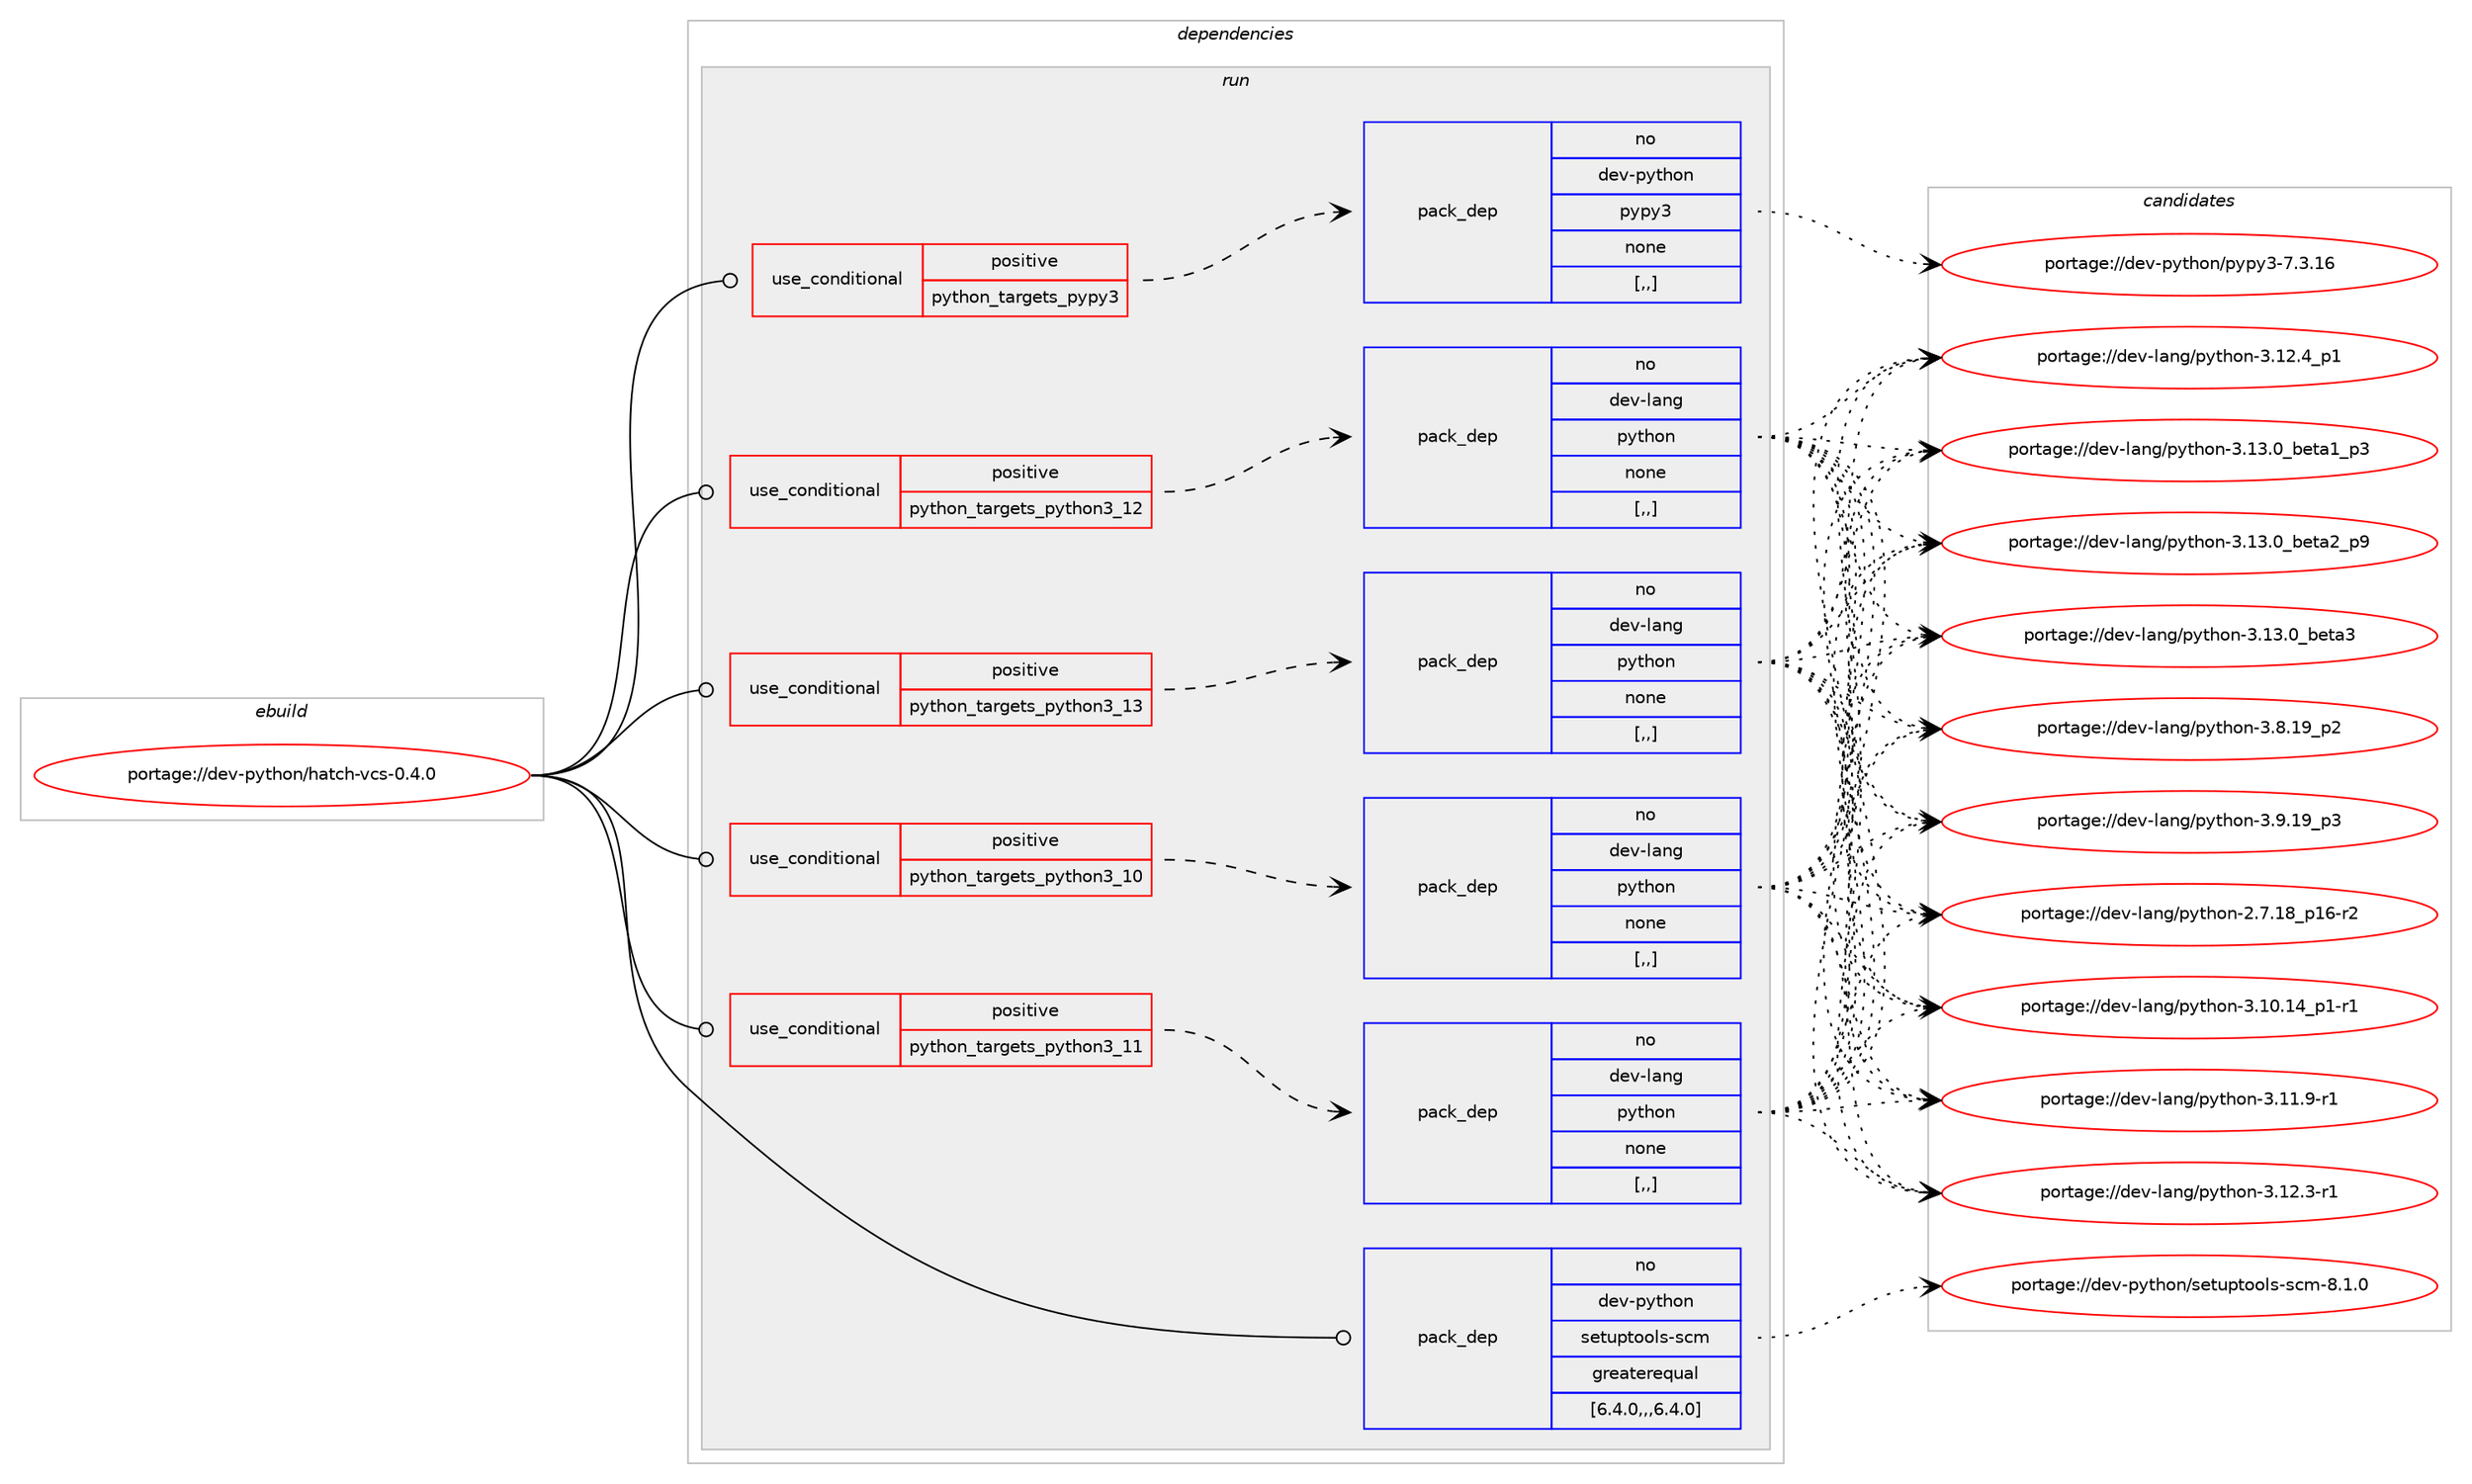 digraph prolog {

# *************
# Graph options
# *************

newrank=true;
concentrate=true;
compound=true;
graph [rankdir=LR,fontname=Helvetica,fontsize=10,ranksep=1.5];#, ranksep=2.5, nodesep=0.2];
edge  [arrowhead=vee];
node  [fontname=Helvetica,fontsize=10];

# **********
# The ebuild
# **********

subgraph cluster_leftcol {
color=gray;
rank=same;
label=<<i>ebuild</i>>;
id [label="portage://dev-python/hatch-vcs-0.4.0", color=red, width=4, href="../dev-python/hatch-vcs-0.4.0.svg"];
}

# ****************
# The dependencies
# ****************

subgraph cluster_midcol {
color=gray;
label=<<i>dependencies</i>>;
subgraph cluster_compile {
fillcolor="#eeeeee";
style=filled;
label=<<i>compile</i>>;
}
subgraph cluster_compileandrun {
fillcolor="#eeeeee";
style=filled;
label=<<i>compile and run</i>>;
}
subgraph cluster_run {
fillcolor="#eeeeee";
style=filled;
label=<<i>run</i>>;
subgraph cond32317 {
dependency144092 [label=<<TABLE BORDER="0" CELLBORDER="1" CELLSPACING="0" CELLPADDING="4"><TR><TD ROWSPAN="3" CELLPADDING="10">use_conditional</TD></TR><TR><TD>positive</TD></TR><TR><TD>python_targets_pypy3</TD></TR></TABLE>>, shape=none, color=red];
subgraph pack110560 {
dependency144093 [label=<<TABLE BORDER="0" CELLBORDER="1" CELLSPACING="0" CELLPADDING="4" WIDTH="220"><TR><TD ROWSPAN="6" CELLPADDING="30">pack_dep</TD></TR><TR><TD WIDTH="110">no</TD></TR><TR><TD>dev-python</TD></TR><TR><TD>pypy3</TD></TR><TR><TD>none</TD></TR><TR><TD>[,,]</TD></TR></TABLE>>, shape=none, color=blue];
}
dependency144092:e -> dependency144093:w [weight=20,style="dashed",arrowhead="vee"];
}
id:e -> dependency144092:w [weight=20,style="solid",arrowhead="odot"];
subgraph cond32318 {
dependency144094 [label=<<TABLE BORDER="0" CELLBORDER="1" CELLSPACING="0" CELLPADDING="4"><TR><TD ROWSPAN="3" CELLPADDING="10">use_conditional</TD></TR><TR><TD>positive</TD></TR><TR><TD>python_targets_python3_10</TD></TR></TABLE>>, shape=none, color=red];
subgraph pack110561 {
dependency144095 [label=<<TABLE BORDER="0" CELLBORDER="1" CELLSPACING="0" CELLPADDING="4" WIDTH="220"><TR><TD ROWSPAN="6" CELLPADDING="30">pack_dep</TD></TR><TR><TD WIDTH="110">no</TD></TR><TR><TD>dev-lang</TD></TR><TR><TD>python</TD></TR><TR><TD>none</TD></TR><TR><TD>[,,]</TD></TR></TABLE>>, shape=none, color=blue];
}
dependency144094:e -> dependency144095:w [weight=20,style="dashed",arrowhead="vee"];
}
id:e -> dependency144094:w [weight=20,style="solid",arrowhead="odot"];
subgraph cond32319 {
dependency144096 [label=<<TABLE BORDER="0" CELLBORDER="1" CELLSPACING="0" CELLPADDING="4"><TR><TD ROWSPAN="3" CELLPADDING="10">use_conditional</TD></TR><TR><TD>positive</TD></TR><TR><TD>python_targets_python3_11</TD></TR></TABLE>>, shape=none, color=red];
subgraph pack110562 {
dependency144097 [label=<<TABLE BORDER="0" CELLBORDER="1" CELLSPACING="0" CELLPADDING="4" WIDTH="220"><TR><TD ROWSPAN="6" CELLPADDING="30">pack_dep</TD></TR><TR><TD WIDTH="110">no</TD></TR><TR><TD>dev-lang</TD></TR><TR><TD>python</TD></TR><TR><TD>none</TD></TR><TR><TD>[,,]</TD></TR></TABLE>>, shape=none, color=blue];
}
dependency144096:e -> dependency144097:w [weight=20,style="dashed",arrowhead="vee"];
}
id:e -> dependency144096:w [weight=20,style="solid",arrowhead="odot"];
subgraph cond32320 {
dependency144098 [label=<<TABLE BORDER="0" CELLBORDER="1" CELLSPACING="0" CELLPADDING="4"><TR><TD ROWSPAN="3" CELLPADDING="10">use_conditional</TD></TR><TR><TD>positive</TD></TR><TR><TD>python_targets_python3_12</TD></TR></TABLE>>, shape=none, color=red];
subgraph pack110563 {
dependency144099 [label=<<TABLE BORDER="0" CELLBORDER="1" CELLSPACING="0" CELLPADDING="4" WIDTH="220"><TR><TD ROWSPAN="6" CELLPADDING="30">pack_dep</TD></TR><TR><TD WIDTH="110">no</TD></TR><TR><TD>dev-lang</TD></TR><TR><TD>python</TD></TR><TR><TD>none</TD></TR><TR><TD>[,,]</TD></TR></TABLE>>, shape=none, color=blue];
}
dependency144098:e -> dependency144099:w [weight=20,style="dashed",arrowhead="vee"];
}
id:e -> dependency144098:w [weight=20,style="solid",arrowhead="odot"];
subgraph cond32321 {
dependency144100 [label=<<TABLE BORDER="0" CELLBORDER="1" CELLSPACING="0" CELLPADDING="4"><TR><TD ROWSPAN="3" CELLPADDING="10">use_conditional</TD></TR><TR><TD>positive</TD></TR><TR><TD>python_targets_python3_13</TD></TR></TABLE>>, shape=none, color=red];
subgraph pack110564 {
dependency144101 [label=<<TABLE BORDER="0" CELLBORDER="1" CELLSPACING="0" CELLPADDING="4" WIDTH="220"><TR><TD ROWSPAN="6" CELLPADDING="30">pack_dep</TD></TR><TR><TD WIDTH="110">no</TD></TR><TR><TD>dev-lang</TD></TR><TR><TD>python</TD></TR><TR><TD>none</TD></TR><TR><TD>[,,]</TD></TR></TABLE>>, shape=none, color=blue];
}
dependency144100:e -> dependency144101:w [weight=20,style="dashed",arrowhead="vee"];
}
id:e -> dependency144100:w [weight=20,style="solid",arrowhead="odot"];
subgraph pack110565 {
dependency144102 [label=<<TABLE BORDER="0" CELLBORDER="1" CELLSPACING="0" CELLPADDING="4" WIDTH="220"><TR><TD ROWSPAN="6" CELLPADDING="30">pack_dep</TD></TR><TR><TD WIDTH="110">no</TD></TR><TR><TD>dev-python</TD></TR><TR><TD>setuptools-scm</TD></TR><TR><TD>greaterequal</TD></TR><TR><TD>[6.4.0,,,6.4.0]</TD></TR></TABLE>>, shape=none, color=blue];
}
id:e -> dependency144102:w [weight=20,style="solid",arrowhead="odot"];
}
}

# **************
# The candidates
# **************

subgraph cluster_choices {
rank=same;
color=gray;
label=<<i>candidates</i>>;

subgraph choice110560 {
color=black;
nodesep=1;
choice10010111845112121116104111110471121211121215145554651464954 [label="portage://dev-python/pypy3-7.3.16", color=red, width=4,href="../dev-python/pypy3-7.3.16.svg"];
dependency144093:e -> choice10010111845112121116104111110471121211121215145554651464954:w [style=dotted,weight="100"];
}
subgraph choice110561 {
color=black;
nodesep=1;
choice100101118451089711010347112121116104111110455046554649569511249544511450 [label="portage://dev-lang/python-2.7.18_p16-r2", color=red, width=4,href="../dev-lang/python-2.7.18_p16-r2.svg"];
choice100101118451089711010347112121116104111110455146494846495295112494511449 [label="portage://dev-lang/python-3.10.14_p1-r1", color=red, width=4,href="../dev-lang/python-3.10.14_p1-r1.svg"];
choice100101118451089711010347112121116104111110455146494946574511449 [label="portage://dev-lang/python-3.11.9-r1", color=red, width=4,href="../dev-lang/python-3.11.9-r1.svg"];
choice100101118451089711010347112121116104111110455146495046514511449 [label="portage://dev-lang/python-3.12.3-r1", color=red, width=4,href="../dev-lang/python-3.12.3-r1.svg"];
choice100101118451089711010347112121116104111110455146495046529511249 [label="portage://dev-lang/python-3.12.4_p1", color=red, width=4,href="../dev-lang/python-3.12.4_p1.svg"];
choice10010111845108971101034711212111610411111045514649514648959810111697499511251 [label="portage://dev-lang/python-3.13.0_beta1_p3", color=red, width=4,href="../dev-lang/python-3.13.0_beta1_p3.svg"];
choice10010111845108971101034711212111610411111045514649514648959810111697509511257 [label="portage://dev-lang/python-3.13.0_beta2_p9", color=red, width=4,href="../dev-lang/python-3.13.0_beta2_p9.svg"];
choice1001011184510897110103471121211161041111104551464951464895981011169751 [label="portage://dev-lang/python-3.13.0_beta3", color=red, width=4,href="../dev-lang/python-3.13.0_beta3.svg"];
choice100101118451089711010347112121116104111110455146564649579511250 [label="portage://dev-lang/python-3.8.19_p2", color=red, width=4,href="../dev-lang/python-3.8.19_p2.svg"];
choice100101118451089711010347112121116104111110455146574649579511251 [label="portage://dev-lang/python-3.9.19_p3", color=red, width=4,href="../dev-lang/python-3.9.19_p3.svg"];
dependency144095:e -> choice100101118451089711010347112121116104111110455046554649569511249544511450:w [style=dotted,weight="100"];
dependency144095:e -> choice100101118451089711010347112121116104111110455146494846495295112494511449:w [style=dotted,weight="100"];
dependency144095:e -> choice100101118451089711010347112121116104111110455146494946574511449:w [style=dotted,weight="100"];
dependency144095:e -> choice100101118451089711010347112121116104111110455146495046514511449:w [style=dotted,weight="100"];
dependency144095:e -> choice100101118451089711010347112121116104111110455146495046529511249:w [style=dotted,weight="100"];
dependency144095:e -> choice10010111845108971101034711212111610411111045514649514648959810111697499511251:w [style=dotted,weight="100"];
dependency144095:e -> choice10010111845108971101034711212111610411111045514649514648959810111697509511257:w [style=dotted,weight="100"];
dependency144095:e -> choice1001011184510897110103471121211161041111104551464951464895981011169751:w [style=dotted,weight="100"];
dependency144095:e -> choice100101118451089711010347112121116104111110455146564649579511250:w [style=dotted,weight="100"];
dependency144095:e -> choice100101118451089711010347112121116104111110455146574649579511251:w [style=dotted,weight="100"];
}
subgraph choice110562 {
color=black;
nodesep=1;
choice100101118451089711010347112121116104111110455046554649569511249544511450 [label="portage://dev-lang/python-2.7.18_p16-r2", color=red, width=4,href="../dev-lang/python-2.7.18_p16-r2.svg"];
choice100101118451089711010347112121116104111110455146494846495295112494511449 [label="portage://dev-lang/python-3.10.14_p1-r1", color=red, width=4,href="../dev-lang/python-3.10.14_p1-r1.svg"];
choice100101118451089711010347112121116104111110455146494946574511449 [label="portage://dev-lang/python-3.11.9-r1", color=red, width=4,href="../dev-lang/python-3.11.9-r1.svg"];
choice100101118451089711010347112121116104111110455146495046514511449 [label="portage://dev-lang/python-3.12.3-r1", color=red, width=4,href="../dev-lang/python-3.12.3-r1.svg"];
choice100101118451089711010347112121116104111110455146495046529511249 [label="portage://dev-lang/python-3.12.4_p1", color=red, width=4,href="../dev-lang/python-3.12.4_p1.svg"];
choice10010111845108971101034711212111610411111045514649514648959810111697499511251 [label="portage://dev-lang/python-3.13.0_beta1_p3", color=red, width=4,href="../dev-lang/python-3.13.0_beta1_p3.svg"];
choice10010111845108971101034711212111610411111045514649514648959810111697509511257 [label="portage://dev-lang/python-3.13.0_beta2_p9", color=red, width=4,href="../dev-lang/python-3.13.0_beta2_p9.svg"];
choice1001011184510897110103471121211161041111104551464951464895981011169751 [label="portage://dev-lang/python-3.13.0_beta3", color=red, width=4,href="../dev-lang/python-3.13.0_beta3.svg"];
choice100101118451089711010347112121116104111110455146564649579511250 [label="portage://dev-lang/python-3.8.19_p2", color=red, width=4,href="../dev-lang/python-3.8.19_p2.svg"];
choice100101118451089711010347112121116104111110455146574649579511251 [label="portage://dev-lang/python-3.9.19_p3", color=red, width=4,href="../dev-lang/python-3.9.19_p3.svg"];
dependency144097:e -> choice100101118451089711010347112121116104111110455046554649569511249544511450:w [style=dotted,weight="100"];
dependency144097:e -> choice100101118451089711010347112121116104111110455146494846495295112494511449:w [style=dotted,weight="100"];
dependency144097:e -> choice100101118451089711010347112121116104111110455146494946574511449:w [style=dotted,weight="100"];
dependency144097:e -> choice100101118451089711010347112121116104111110455146495046514511449:w [style=dotted,weight="100"];
dependency144097:e -> choice100101118451089711010347112121116104111110455146495046529511249:w [style=dotted,weight="100"];
dependency144097:e -> choice10010111845108971101034711212111610411111045514649514648959810111697499511251:w [style=dotted,weight="100"];
dependency144097:e -> choice10010111845108971101034711212111610411111045514649514648959810111697509511257:w [style=dotted,weight="100"];
dependency144097:e -> choice1001011184510897110103471121211161041111104551464951464895981011169751:w [style=dotted,weight="100"];
dependency144097:e -> choice100101118451089711010347112121116104111110455146564649579511250:w [style=dotted,weight="100"];
dependency144097:e -> choice100101118451089711010347112121116104111110455146574649579511251:w [style=dotted,weight="100"];
}
subgraph choice110563 {
color=black;
nodesep=1;
choice100101118451089711010347112121116104111110455046554649569511249544511450 [label="portage://dev-lang/python-2.7.18_p16-r2", color=red, width=4,href="../dev-lang/python-2.7.18_p16-r2.svg"];
choice100101118451089711010347112121116104111110455146494846495295112494511449 [label="portage://dev-lang/python-3.10.14_p1-r1", color=red, width=4,href="../dev-lang/python-3.10.14_p1-r1.svg"];
choice100101118451089711010347112121116104111110455146494946574511449 [label="portage://dev-lang/python-3.11.9-r1", color=red, width=4,href="../dev-lang/python-3.11.9-r1.svg"];
choice100101118451089711010347112121116104111110455146495046514511449 [label="portage://dev-lang/python-3.12.3-r1", color=red, width=4,href="../dev-lang/python-3.12.3-r1.svg"];
choice100101118451089711010347112121116104111110455146495046529511249 [label="portage://dev-lang/python-3.12.4_p1", color=red, width=4,href="../dev-lang/python-3.12.4_p1.svg"];
choice10010111845108971101034711212111610411111045514649514648959810111697499511251 [label="portage://dev-lang/python-3.13.0_beta1_p3", color=red, width=4,href="../dev-lang/python-3.13.0_beta1_p3.svg"];
choice10010111845108971101034711212111610411111045514649514648959810111697509511257 [label="portage://dev-lang/python-3.13.0_beta2_p9", color=red, width=4,href="../dev-lang/python-3.13.0_beta2_p9.svg"];
choice1001011184510897110103471121211161041111104551464951464895981011169751 [label="portage://dev-lang/python-3.13.0_beta3", color=red, width=4,href="../dev-lang/python-3.13.0_beta3.svg"];
choice100101118451089711010347112121116104111110455146564649579511250 [label="portage://dev-lang/python-3.8.19_p2", color=red, width=4,href="../dev-lang/python-3.8.19_p2.svg"];
choice100101118451089711010347112121116104111110455146574649579511251 [label="portage://dev-lang/python-3.9.19_p3", color=red, width=4,href="../dev-lang/python-3.9.19_p3.svg"];
dependency144099:e -> choice100101118451089711010347112121116104111110455046554649569511249544511450:w [style=dotted,weight="100"];
dependency144099:e -> choice100101118451089711010347112121116104111110455146494846495295112494511449:w [style=dotted,weight="100"];
dependency144099:e -> choice100101118451089711010347112121116104111110455146494946574511449:w [style=dotted,weight="100"];
dependency144099:e -> choice100101118451089711010347112121116104111110455146495046514511449:w [style=dotted,weight="100"];
dependency144099:e -> choice100101118451089711010347112121116104111110455146495046529511249:w [style=dotted,weight="100"];
dependency144099:e -> choice10010111845108971101034711212111610411111045514649514648959810111697499511251:w [style=dotted,weight="100"];
dependency144099:e -> choice10010111845108971101034711212111610411111045514649514648959810111697509511257:w [style=dotted,weight="100"];
dependency144099:e -> choice1001011184510897110103471121211161041111104551464951464895981011169751:w [style=dotted,weight="100"];
dependency144099:e -> choice100101118451089711010347112121116104111110455146564649579511250:w [style=dotted,weight="100"];
dependency144099:e -> choice100101118451089711010347112121116104111110455146574649579511251:w [style=dotted,weight="100"];
}
subgraph choice110564 {
color=black;
nodesep=1;
choice100101118451089711010347112121116104111110455046554649569511249544511450 [label="portage://dev-lang/python-2.7.18_p16-r2", color=red, width=4,href="../dev-lang/python-2.7.18_p16-r2.svg"];
choice100101118451089711010347112121116104111110455146494846495295112494511449 [label="portage://dev-lang/python-3.10.14_p1-r1", color=red, width=4,href="../dev-lang/python-3.10.14_p1-r1.svg"];
choice100101118451089711010347112121116104111110455146494946574511449 [label="portage://dev-lang/python-3.11.9-r1", color=red, width=4,href="../dev-lang/python-3.11.9-r1.svg"];
choice100101118451089711010347112121116104111110455146495046514511449 [label="portage://dev-lang/python-3.12.3-r1", color=red, width=4,href="../dev-lang/python-3.12.3-r1.svg"];
choice100101118451089711010347112121116104111110455146495046529511249 [label="portage://dev-lang/python-3.12.4_p1", color=red, width=4,href="../dev-lang/python-3.12.4_p1.svg"];
choice10010111845108971101034711212111610411111045514649514648959810111697499511251 [label="portage://dev-lang/python-3.13.0_beta1_p3", color=red, width=4,href="../dev-lang/python-3.13.0_beta1_p3.svg"];
choice10010111845108971101034711212111610411111045514649514648959810111697509511257 [label="portage://dev-lang/python-3.13.0_beta2_p9", color=red, width=4,href="../dev-lang/python-3.13.0_beta2_p9.svg"];
choice1001011184510897110103471121211161041111104551464951464895981011169751 [label="portage://dev-lang/python-3.13.0_beta3", color=red, width=4,href="../dev-lang/python-3.13.0_beta3.svg"];
choice100101118451089711010347112121116104111110455146564649579511250 [label="portage://dev-lang/python-3.8.19_p2", color=red, width=4,href="../dev-lang/python-3.8.19_p2.svg"];
choice100101118451089711010347112121116104111110455146574649579511251 [label="portage://dev-lang/python-3.9.19_p3", color=red, width=4,href="../dev-lang/python-3.9.19_p3.svg"];
dependency144101:e -> choice100101118451089711010347112121116104111110455046554649569511249544511450:w [style=dotted,weight="100"];
dependency144101:e -> choice100101118451089711010347112121116104111110455146494846495295112494511449:w [style=dotted,weight="100"];
dependency144101:e -> choice100101118451089711010347112121116104111110455146494946574511449:w [style=dotted,weight="100"];
dependency144101:e -> choice100101118451089711010347112121116104111110455146495046514511449:w [style=dotted,weight="100"];
dependency144101:e -> choice100101118451089711010347112121116104111110455146495046529511249:w [style=dotted,weight="100"];
dependency144101:e -> choice10010111845108971101034711212111610411111045514649514648959810111697499511251:w [style=dotted,weight="100"];
dependency144101:e -> choice10010111845108971101034711212111610411111045514649514648959810111697509511257:w [style=dotted,weight="100"];
dependency144101:e -> choice1001011184510897110103471121211161041111104551464951464895981011169751:w [style=dotted,weight="100"];
dependency144101:e -> choice100101118451089711010347112121116104111110455146564649579511250:w [style=dotted,weight="100"];
dependency144101:e -> choice100101118451089711010347112121116104111110455146574649579511251:w [style=dotted,weight="100"];
}
subgraph choice110565 {
color=black;
nodesep=1;
choice10010111845112121116104111110471151011161171121161111111081154511599109455646494648 [label="portage://dev-python/setuptools-scm-8.1.0", color=red, width=4,href="../dev-python/setuptools-scm-8.1.0.svg"];
dependency144102:e -> choice10010111845112121116104111110471151011161171121161111111081154511599109455646494648:w [style=dotted,weight="100"];
}
}

}
